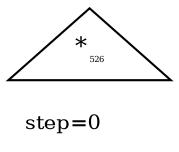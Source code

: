 digraph {
  graph  [labelloc=bottom,labeljust=left,fontsize="10",label="step=0"];
  "526" [shape=triangle,peripheries="1",label=<<SUP>*</SUP><FONT POINT-SIZE='4'>526</FONT>>,labelfontcolor=black,color=black];
}